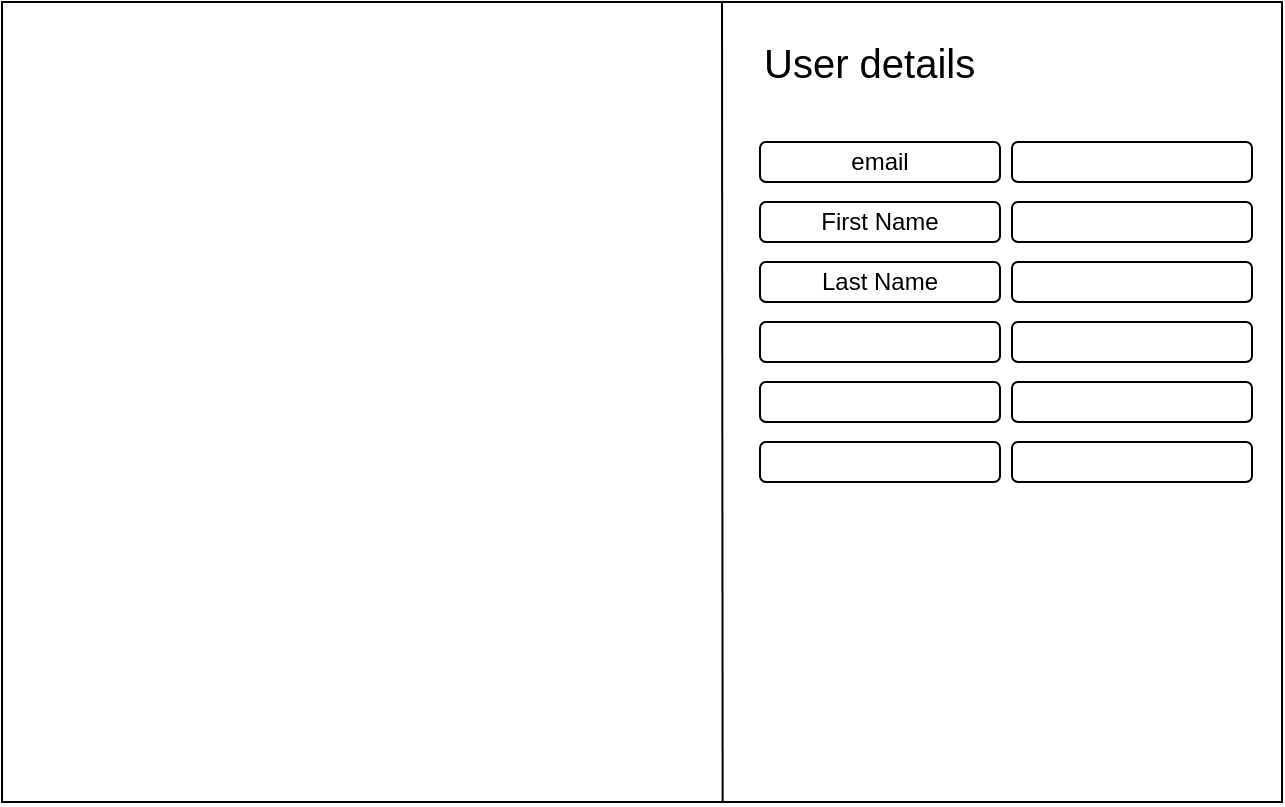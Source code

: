 <mxfile version="21.7.1" type="github">
  <diagram name="Page-1" id="83S2Jtut0YvN9epJl4YK">
    <mxGraphModel dx="1434" dy="774" grid="1" gridSize="10" guides="1" tooltips="1" connect="1" arrows="1" fold="1" page="1" pageScale="1" pageWidth="850" pageHeight="1100" math="0" shadow="0">
      <root>
        <mxCell id="0" />
        <mxCell id="1" parent="0" />
        <mxCell id="hZJCGSI-fOzzTAv1BgRq-1" value="" style="rounded=0;whiteSpace=wrap;html=1;fillColor=none;" parent="1" vertex="1">
          <mxGeometry x="120" y="150" width="640" height="400" as="geometry" />
        </mxCell>
        <mxCell id="hZJCGSI-fOzzTAv1BgRq-5" value="" style="rounded=1;whiteSpace=wrap;html=1;" parent="1" vertex="1">
          <mxGeometry x="625" y="220" width="120" height="20" as="geometry" />
        </mxCell>
        <mxCell id="hZJCGSI-fOzzTAv1BgRq-8" value="User details" style="rounded=0;whiteSpace=wrap;html=1;fillColor=none;strokeColor=none;fontSize=20;align=left;" parent="1" vertex="1">
          <mxGeometry x="499" y="150" width="190" height="60" as="geometry" />
        </mxCell>
        <mxCell id="hZJCGSI-fOzzTAv1BgRq-10" value="Last Name" style="rounded=1;whiteSpace=wrap;html=1;fillColor=none;" parent="1" vertex="1">
          <mxGeometry x="499" y="280" width="120" height="20" as="geometry" />
        </mxCell>
        <mxCell id="hZJCGSI-fOzzTAv1BgRq-11" value="email" style="rounded=1;whiteSpace=wrap;html=1;fillColor=none;" parent="1" vertex="1">
          <mxGeometry x="499" y="220" width="120" height="20" as="geometry" />
        </mxCell>
        <mxCell id="hZJCGSI-fOzzTAv1BgRq-12" value="First Name" style="rounded=1;whiteSpace=wrap;html=1;fillColor=none;" parent="1" vertex="1">
          <mxGeometry x="499" y="250" width="120" height="20" as="geometry" />
        </mxCell>
        <mxCell id="hZJCGSI-fOzzTAv1BgRq-14" value="" style="rounded=1;whiteSpace=wrap;html=1;align=left;" parent="1" vertex="1">
          <mxGeometry x="625" y="280" width="120" height="20" as="geometry" />
        </mxCell>
        <mxCell id="hZJCGSI-fOzzTAv1BgRq-15" value="" style="rounded=1;whiteSpace=wrap;html=1;align=left;" parent="1" vertex="1">
          <mxGeometry x="625" y="250" width="120" height="20" as="geometry" />
        </mxCell>
        <mxCell id="hZJCGSI-fOzzTAv1BgRq-17" value="" style="rounded=1;whiteSpace=wrap;html=1;fillColor=none;" parent="1" vertex="1">
          <mxGeometry x="499" y="310" width="120" height="20" as="geometry" />
        </mxCell>
        <mxCell id="hZJCGSI-fOzzTAv1BgRq-19" value="" style="rounded=1;whiteSpace=wrap;html=1;align=left;" parent="1" vertex="1">
          <mxGeometry x="625" y="310" width="120" height="20" as="geometry" />
        </mxCell>
        <mxCell id="knRtwrUQhDC5s7jnqalS-1" value="" style="rounded=1;whiteSpace=wrap;html=1;fillColor=none;" vertex="1" parent="1">
          <mxGeometry x="499" y="340" width="120" height="20" as="geometry" />
        </mxCell>
        <mxCell id="knRtwrUQhDC5s7jnqalS-2" value="" style="rounded=1;whiteSpace=wrap;html=1;align=left;" vertex="1" parent="1">
          <mxGeometry x="625" y="340" width="120" height="20" as="geometry" />
        </mxCell>
        <mxCell id="knRtwrUQhDC5s7jnqalS-3" value="" style="rounded=1;whiteSpace=wrap;html=1;fillColor=none;" vertex="1" parent="1">
          <mxGeometry x="499" y="370" width="120" height="20" as="geometry" />
        </mxCell>
        <mxCell id="knRtwrUQhDC5s7jnqalS-4" value="" style="rounded=1;whiteSpace=wrap;html=1;align=left;" vertex="1" parent="1">
          <mxGeometry x="625" y="370" width="120" height="20" as="geometry" />
        </mxCell>
        <mxCell id="knRtwrUQhDC5s7jnqalS-5" value="" style="endArrow=none;html=1;rounded=0;exitX=0.563;exitY=1;exitDx=0;exitDy=0;exitPerimeter=0;" edge="1" parent="1" source="hZJCGSI-fOzzTAv1BgRq-1">
          <mxGeometry width="50" height="50" relative="1" as="geometry">
            <mxPoint x="430" y="200" as="sourcePoint" />
            <mxPoint x="480" y="150" as="targetPoint" />
          </mxGeometry>
        </mxCell>
      </root>
    </mxGraphModel>
  </diagram>
</mxfile>
